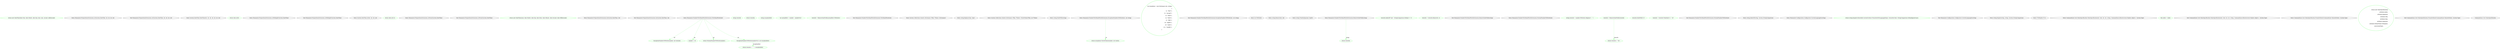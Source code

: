 digraph  {
d1 [cluster="Humanizer.PrepositionsExtensions.At(System.DateTime, int, int, int, int)", color=green, community=0, label="return new DateTime(date.Year, date.Month, date.Day, hour, min, second, millisecond);", prediction=0, span="7-7"];
d0 [cluster="Humanizer.PrepositionsExtensions.At(System.DateTime, int, int, int, int)", label="Entry Humanizer.PrepositionsExtensions.At(System.DateTime, int, int, int, int)", span="5-5"];
d2 [cluster="Humanizer.PrepositionsExtensions.At(System.DateTime, int, int, int, int)", label="Exit Humanizer.PrepositionsExtensions.At(System.DateTime, int, int, int, int)", span="5-5"];
d3 [cluster="System.DateTime.DateTime(int, int, int, int, int, int, int)", label="Entry System.DateTime.DateTime(int, int, int, int, int, int, int)", span="0-0"];
d5 [cluster="Humanizer.PrepositionsExtensions.AtMidnight(System.DateTime)", color=green, community=0, label="return date.At(0);", prediction=1, span="17-17"];
d4 [cluster="Humanizer.PrepositionsExtensions.AtMidnight(System.DateTime)", label="Entry Humanizer.PrepositionsExtensions.AtMidnight(System.DateTime)", span="15-15"];
d6 [cluster="Humanizer.PrepositionsExtensions.AtMidnight(System.DateTime)", label="Exit Humanizer.PrepositionsExtensions.AtMidnight(System.DateTime)", span="15-15"];
d7 [cluster="System.DateTime.At(int, int, int, int)", label="Entry System.DateTime.At(int, int, int, int)", span="5-5"];
d9 [cluster="Humanizer.PrepositionsExtensions.AtNoon(System.DateTime)", color=green, community=0, label="return date.At(12);", prediction=2, span="27-27"];
d8 [cluster="Humanizer.PrepositionsExtensions.AtNoon(System.DateTime)", label="Entry Humanizer.PrepositionsExtensions.AtNoon(System.DateTime)", span="25-25"];
d10 [cluster="Humanizer.PrepositionsExtensions.AtNoon(System.DateTime)", label="Exit Humanizer.PrepositionsExtensions.AtNoon(System.DateTime)", span="25-25"];
d12 [cluster="Humanizer.PrepositionsExtensions.In(System.DateTime, int)", color=green, community=0, label="return new DateTime(year, date.Month, date.Day, date.Hour, date.Minute, date.Second, date.Millisecond);", prediction=3, span="38-38"];
d11 [cluster="Humanizer.PrepositionsExtensions.In(System.DateTime, int)", label="Entry Humanizer.PrepositionsExtensions.In(System.DateTime, int)", span="36-36"];
d13 [cluster="Humanizer.PrepositionsExtensions.In(System.DateTime, int)", label="Exit Humanizer.PrepositionsExtensions.In(System.DateTime, int)", span="36-36"];
m2_0 [cluster="Humanizer.NumberToOrdinalWordsExtension.ToOrdinalWords(int)", file="CreatingMethods.cs", label="Entry Humanizer.NumberToOrdinalWordsExtension.ToOrdinalWords(int)", span="15-15"];
m2_1 [cluster="Humanizer.NumberToOrdinalWordsExtension.ToOrdinalWords(int)", color=green, community=0, file="CreatingMethods.cs", label="string towords", prediction=4, span="17-17"];
m2_2 [cluster="Humanizer.NumberToOrdinalWordsExtension.ToOrdinalWords(int)", color=green, community=0, file="CreatingMethods.cs", label="ExceptionNumbersToWords(number, out towords)", prediction=5, span="19-19"];
m2_3 [cluster="Humanizer.NumberToOrdinalWordsExtension.ToOrdinalWords(int)", color=green, community=0, file="CreatingMethods.cs", label="return towords;", prediction=6, span="20-20"];
m2_4 [cluster="Humanizer.NumberToOrdinalWordsExtension.ToOrdinalWords(int)", color=green, community=0, file="CreatingMethods.cs", label="number > 20", prediction=5, span="23-23"];
m2_5 [cluster="Humanizer.NumberToOrdinalWordsExtension.ToOrdinalWords(int)", color=green, community=0, file="CreatingMethods.cs", label="string exceptionPart", prediction=8, span="25-25"];
m2_10 [cluster="Humanizer.NumberToOrdinalWordsExtension.ToOrdinalWords(int)", color=green, community=0, file="CreatingMethods.cs", label="return NormalNumberToWords(number);", prediction=5, span="34-34"];
m2_6 [cluster="Humanizer.NumberToOrdinalWordsExtension.ToOrdinalWords(int)", color=green, community=0, file="CreatingMethods.cs", label="ExceptionNumbersToWords(number%10, out exceptionPart)", prediction=5, span="26-26"];
m2_7 [cluster="Humanizer.NumberToOrdinalWordsExtension.ToOrdinalWords(int)", color=green, community=0, file="CreatingMethods.cs", label="var normalPart = number - number%10", prediction=11, span="28-28"];
m2_9 [cluster="Humanizer.NumberToOrdinalWordsExtension.ToOrdinalWords(int)", color=green, community=0, file="CreatingMethods.cs", label="return towords + '' '' + exceptionPart;", prediction=5, span="30-30"];
m2_8 [cluster="Humanizer.NumberToOrdinalWordsExtension.ToOrdinalWords(int)", color=green, community=0, file="CreatingMethods.cs", label="towords = RemoveOnePrefix(normalPart.ToWords())", prediction=13, span="29-29"];
m2_11 [cluster="Humanizer.NumberToOrdinalWordsExtension.ToOrdinalWords(int)", file="CreatingMethods.cs", label="Exit Humanizer.NumberToOrdinalWordsExtension.ToOrdinalWords(int)", span="15-15"];
m2_34 [cluster="System.Collections.Generic.Dictionary<TKey, TValue>.Dictionary()", file="CreatingMethods.cs", label="Entry System.Collections.Generic.Dictionary<TKey, TValue>.Dictionary()", span="0-0"];
m2_22 [cluster="string.Replace(char, char)", file="CreatingMethods.cs", label="Entry string.Replace(char, char)", span="0-0"];
m2_35 [cluster="System.Collections.Generic.Dictionary<TKey, TValue>.TryGetValue(TKey, out TValue)", file="CreatingMethods.cs", label="Entry System.Collections.Generic.Dictionary<TKey, TValue>.TryGetValue(TKey, out TValue)", span="0-0"];
m2_23 [cluster="string.EndsWith(string)", file="CreatingMethods.cs", label="Entry string.EndsWith(string)", span="0-0"];
m2_12 [cluster="Humanizer.NumberToOrdinalWordsExtension.ExceptionNumbersToWords(int, out string)", file="CreatingMethods.cs", label="Entry Humanizer.NumberToOrdinalWordsExtension.ExceptionNumbersToWords(int, out string)", span="58-58"];
m2_31 [cluster="Humanizer.NumberToOrdinalWordsExtension.ExceptionNumbersToWords(int, out string)", color=green, community=0, file="CreatingMethods.cs", label="var exceptions = new Dictionary<int, string>\r\n            {\r\n                {1, ''first''},\r\n                {2, ''second''},\r\n                {3, ''third''},\r\n                {4, ''forth''},\r\n                {5, ''fifth''},\r\n                {8, ''eighth''},\r\n                {9, ''ninth''},\r\n                {12, ''twelfth''},\r\n            }", prediction=14, span="60-70"];
m2_32 [cluster="Humanizer.NumberToOrdinalWordsExtension.ExceptionNumbersToWords(int, out string)", color=green, community=0, file="CreatingMethods.cs", label="return exceptions.TryGetValue(number, out words);", prediction=15, span="72-72"];
m2_33 [cluster="Humanizer.NumberToOrdinalWordsExtension.ExceptionNumbersToWords(int, out string)", file="CreatingMethods.cs", label="Exit Humanizer.NumberToOrdinalWordsExtension.ExceptionNumbersToWords(int, out string)", span="58-58"];
m2_13 [cluster="int.ToWords()", file="CreatingMethods.cs", label="Entry int.ToWords()", span="16-16"];
m2_30 [cluster="string.Remove(int, int)", file="CreatingMethods.cs", label="Entry string.Remove(int, int)", span="0-0"];
m2_24 [cluster="string.TrimEnd(params char[])", file="CreatingMethods.cs", label="Entry string.TrimEnd(params char[])", span="0-0"];
m2_14 [cluster="Humanizer.NumberToOrdinalWordsExtension.RemoveOnePrefix(string)", file="CreatingMethods.cs", label="Entry Humanizer.NumberToOrdinalWordsExtension.RemoveOnePrefix(string)", span="49-49"];
m2_25 [cluster="Humanizer.NumberToOrdinalWordsExtension.RemoveOnePrefix(string)", color=green, community=0, file="CreatingMethods.cs", label="towords.IndexOf(''one'', StringComparison.Ordinal) == 0", prediction=16, span="52-52"];
m2_26 [cluster="Humanizer.NumberToOrdinalWordsExtension.RemoveOnePrefix(string)", color=green, community=0, file="CreatingMethods.cs", label="towords = towords.Remove(0, 4)", prediction=17, span="53-53"];
m2_27 [cluster="Humanizer.NumberToOrdinalWordsExtension.RemoveOnePrefix(string)", color=green, community=0, file="CreatingMethods.cs", label="return towords;", prediction=18, span="55-55"];
m2_28 [cluster="Humanizer.NumberToOrdinalWordsExtension.RemoveOnePrefix(string)", file="CreatingMethods.cs", label="Exit Humanizer.NumberToOrdinalWordsExtension.RemoveOnePrefix(string)", span="49-49"];
m2_15 [cluster="Humanizer.NumberToOrdinalWordsExtension.NormalNumberToWords(int)", file="CreatingMethods.cs", label="Entry Humanizer.NumberToOrdinalWordsExtension.NormalNumberToWords(int)", span="37-37"];
m2_16 [cluster="Humanizer.NumberToOrdinalWordsExtension.NormalNumberToWords(int)", color=green, community=0, file="CreatingMethods.cs", label="string towords = number.ToWords().Replace('-', ' ')", prediction=19, span="39-39"];
m2_17 [cluster="Humanizer.NumberToOrdinalWordsExtension.NormalNumberToWords(int)", color=green, community=0, file="CreatingMethods.cs", label="towords = RemoveOnePrefix(towords)", prediction=20, span="41-41"];
m2_18 [cluster="Humanizer.NumberToOrdinalWordsExtension.NormalNumberToWords(int)", color=green, community=0, file="CreatingMethods.cs", label="towords.EndsWith(''y'')", prediction=21, span="43-43"];
m2_19 [cluster="Humanizer.NumberToOrdinalWordsExtension.NormalNumberToWords(int)", color=green, community=0, file="CreatingMethods.cs", label="towords = towords.TrimEnd('y') + ''ie''", prediction=22, span="44-44"];
m2_20 [cluster="Humanizer.NumberToOrdinalWordsExtension.NormalNumberToWords(int)", color=green, community=0, file="CreatingMethods.cs", label="return towords + ''th'';", prediction=20, span="46-46"];
m2_21 [cluster="Humanizer.NumberToOrdinalWordsExtension.NormalNumberToWords(int)", file="CreatingMethods.cs", label="Exit Humanizer.NumberToOrdinalWordsExtension.NormalNumberToWords(int)", span="37-37"];
m2_29 [cluster="string.IndexOf(string, System.StringComparison)", file="CreatingMethods.cs", label="Entry string.IndexOf(string, System.StringComparison)", span="0-0"];
m3_0 [cluster="Humanizer.Configuration.Configurator.CurrentLanguageIs(string)", file="DateHumanizeExtensions.cs", label="Entry Humanizer.Configuration.Configurator.CurrentLanguageIs(string)", span="33-33"];
m3_1 [cluster="Humanizer.Configuration.Configurator.CurrentLanguageIs(string)", color=green, community=0, file="DateHumanizeExtensions.cs", label="return string.Equals(CultureInfo.CurrentCulture.TwoLetterISOLanguageName, twoLetterCode, StringComparison.OrdinalIgnoreCase);", prediction=24, span="35-35"];
m3_2 [cluster="Humanizer.Configuration.Configurator.CurrentLanguageIs(string)", file="DateHumanizeExtensions.cs", label="Exit Humanizer.Configuration.Configurator.CurrentLanguageIs(string)", span="33-33"];
m3_3 [cluster="string.Equals(string, string, System.StringComparison)", file="DateHumanizeExtensions.cs", label="Entry string.Equals(string, string, System.StringComparison)", span="0-0"];
m4_6 [cluster="T.ToMaybe<T>()", file="DateHumanizeTests.cs", label="Entry T.ToMaybe<T>()", span="82-82"];
m4_0 [cluster="CommandLine.Core.ValueSpecification.ValueSpecification(int, bool, int, int, string, CommandLine.Infrastructure.Maybe<object>, System.Type)", file="DateHumanizeTests.cs", label="Entry CommandLine.Core.ValueSpecification.ValueSpecification(int, bool, int, int, string, CommandLine.Infrastructure.Maybe<object>, System.Type)", span="11-11"];
m4_1 [cluster="CommandLine.Core.ValueSpecification.ValueSpecification(int, bool, int, int, string, CommandLine.Infrastructure.Maybe<object>, System.Type)", color=green, community=0, file="DateHumanizeTests.cs", label="this.index = index", prediction=25, span="14-14"];
m4_2 [cluster="CommandLine.Core.ValueSpecification.ValueSpecification(int, bool, int, int, string, CommandLine.Infrastructure.Maybe<object>, System.Type)", file="DateHumanizeTests.cs", label="Exit CommandLine.Core.ValueSpecification.ValueSpecification(int, bool, int, int, string, CommandLine.Infrastructure.Maybe<object>, System.Type)", span="11-11"];
m4_3 [cluster="CommandLine.Core.ValueSpecification.FromAttribute(CommandLine.ValueAttribute, System.Type)", file="DateHumanizeTests.cs", label="Entry CommandLine.Core.ValueSpecification.FromAttribute(CommandLine.ValueAttribute, System.Type)", span="17-17"];
m4_4 [cluster="CommandLine.Core.ValueSpecification.FromAttribute(CommandLine.ValueAttribute, System.Type)", color=green, community=0, file="DateHumanizeTests.cs", label="return new ValueSpecification(\r\n                attribute.Index,\r\n                attribute.Required,\r\n                attribute.Min,\r\n                attribute.Max,\r\n                attribute.Separator,\r\n                attribute.DefaultValue.ToMaybe(),\r\n                conversionType);", prediction=26, span="19-26"];
m4_5 [cluster="CommandLine.Core.ValueSpecification.FromAttribute(CommandLine.ValueAttribute, System.Type)", file="DateHumanizeTests.cs", label="Exit CommandLine.Core.ValueSpecification.FromAttribute(CommandLine.ValueAttribute, System.Type)", span="17-17"];
m4_7 [file="DateHumanizeTests.cs", label="CommandLine.Core.ValueSpecification", span=""];
m2_0 -> m2_2  [color=green, key=1, label=int, style=dashed];
m2_0 -> m2_4  [color=green, key=1, label=int, style=dashed];
m2_0 -> m2_6  [color=green, key=1, label=int, style=dashed];
m2_0 -> m2_10  [color=green, key=1, label=int, style=dashed];
m2_6 -> m2_9  [color=green, key=1, label=exceptionPart, style=dashed];
m2_12 -> m2_32  [color=green, key=1, label=int, style=dashed];
m2_14 -> m2_27  [color=green, key=1, label=string, style=dashed];
m2_17 -> m2_20  [color=green, key=1, label=towords, style=dashed];
}
